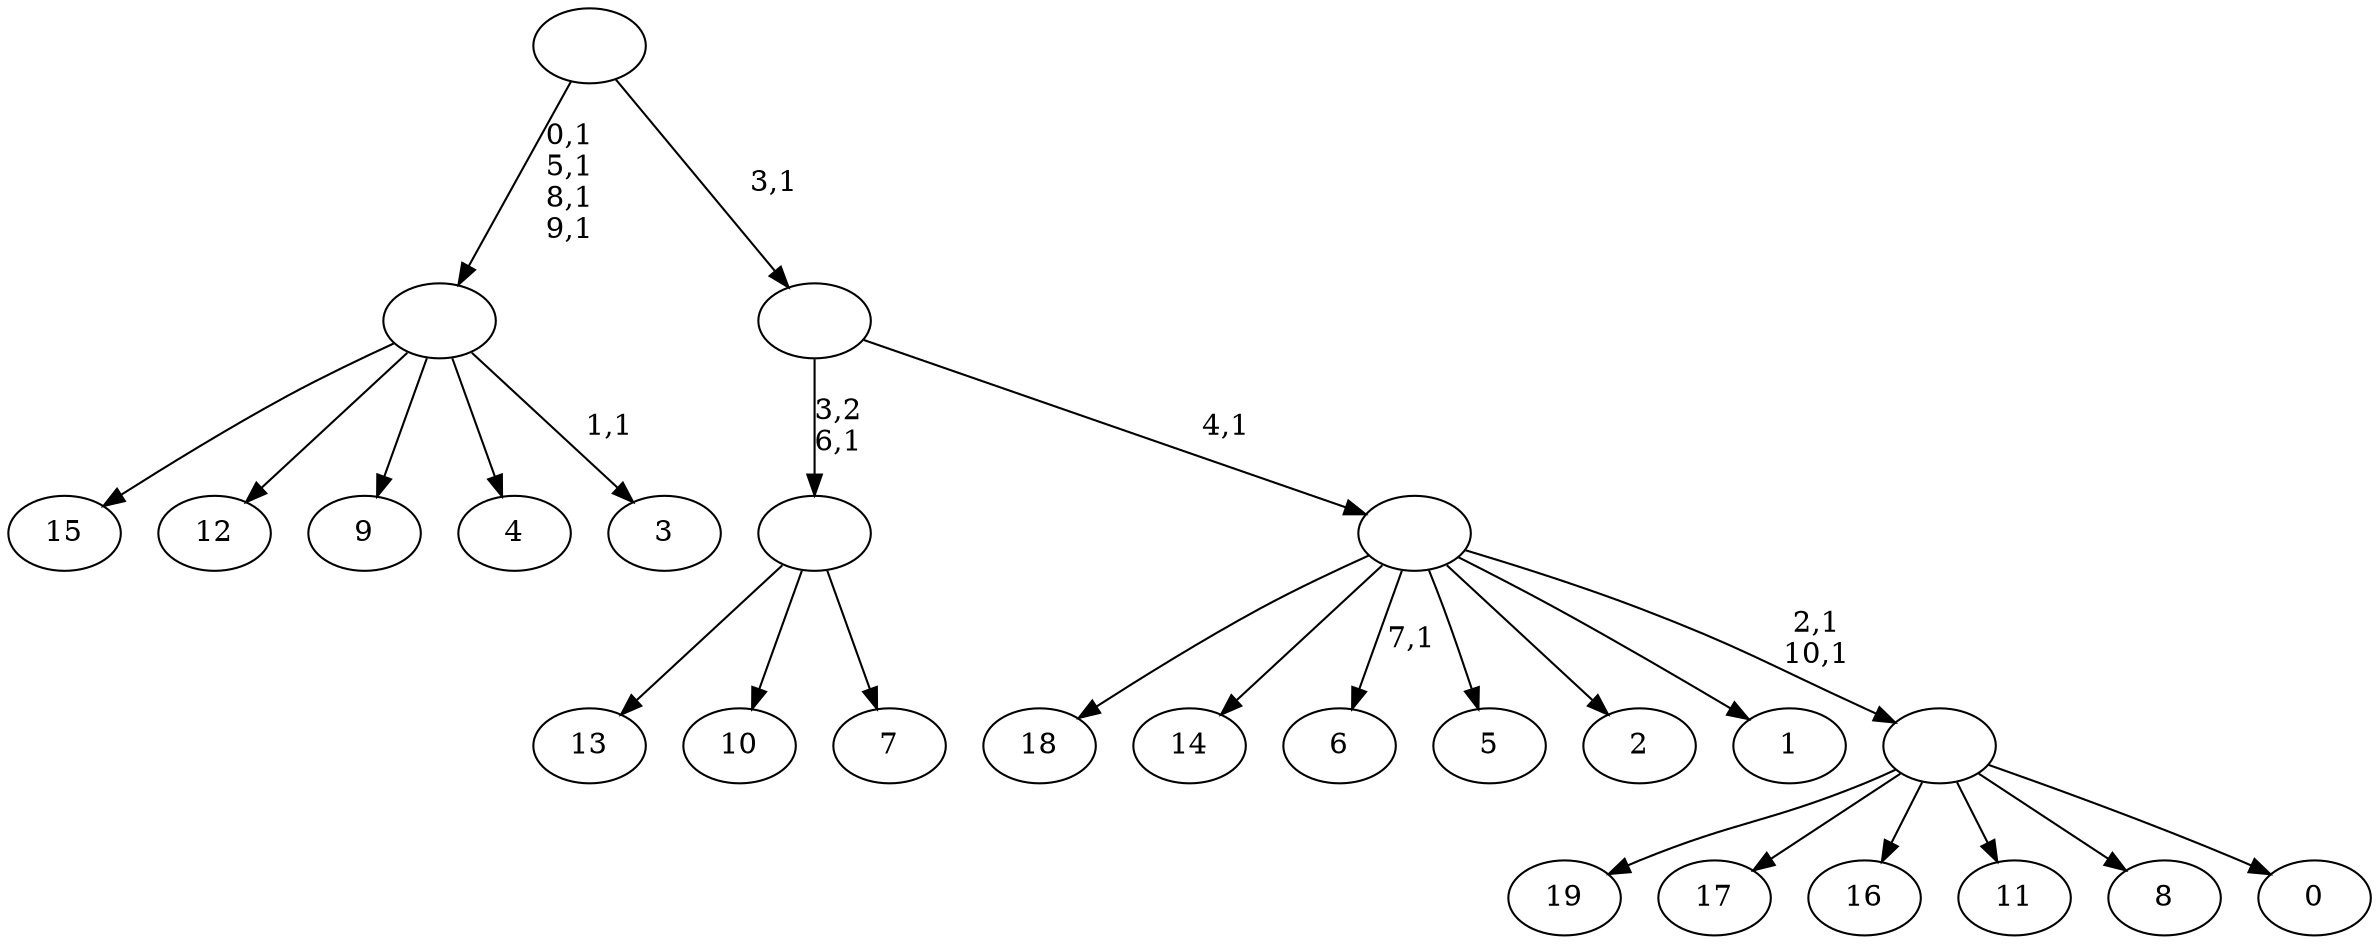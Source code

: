 digraph T {
	31 [label="19"]
	30 [label="18"]
	29 [label="17"]
	28 [label="16"]
	27 [label="15"]
	26 [label="14"]
	25 [label="13"]
	24 [label="12"]
	23 [label="11"]
	22 [label="10"]
	21 [label="9"]
	20 [label="8"]
	19 [label="7"]
	18 [label=""]
	17 [label="6"]
	15 [label="5"]
	14 [label="4"]
	13 [label="3"]
	11 [label=""]
	7 [label="2"]
	6 [label="1"]
	5 [label="0"]
	4 [label=""]
	2 [label=""]
	1 [label=""]
	0 [label=""]
	18 -> 25 [label=""]
	18 -> 22 [label=""]
	18 -> 19 [label=""]
	11 -> 13 [label="1,1"]
	11 -> 27 [label=""]
	11 -> 24 [label=""]
	11 -> 21 [label=""]
	11 -> 14 [label=""]
	4 -> 31 [label=""]
	4 -> 29 [label=""]
	4 -> 28 [label=""]
	4 -> 23 [label=""]
	4 -> 20 [label=""]
	4 -> 5 [label=""]
	2 -> 4 [label="2,1\n10,1"]
	2 -> 17 [label="7,1"]
	2 -> 30 [label=""]
	2 -> 26 [label=""]
	2 -> 15 [label=""]
	2 -> 7 [label=""]
	2 -> 6 [label=""]
	1 -> 18 [label="3,2\n6,1"]
	1 -> 2 [label="4,1"]
	0 -> 11 [label="0,1\n5,1\n8,1\n9,1"]
	0 -> 1 [label="3,1"]
}
